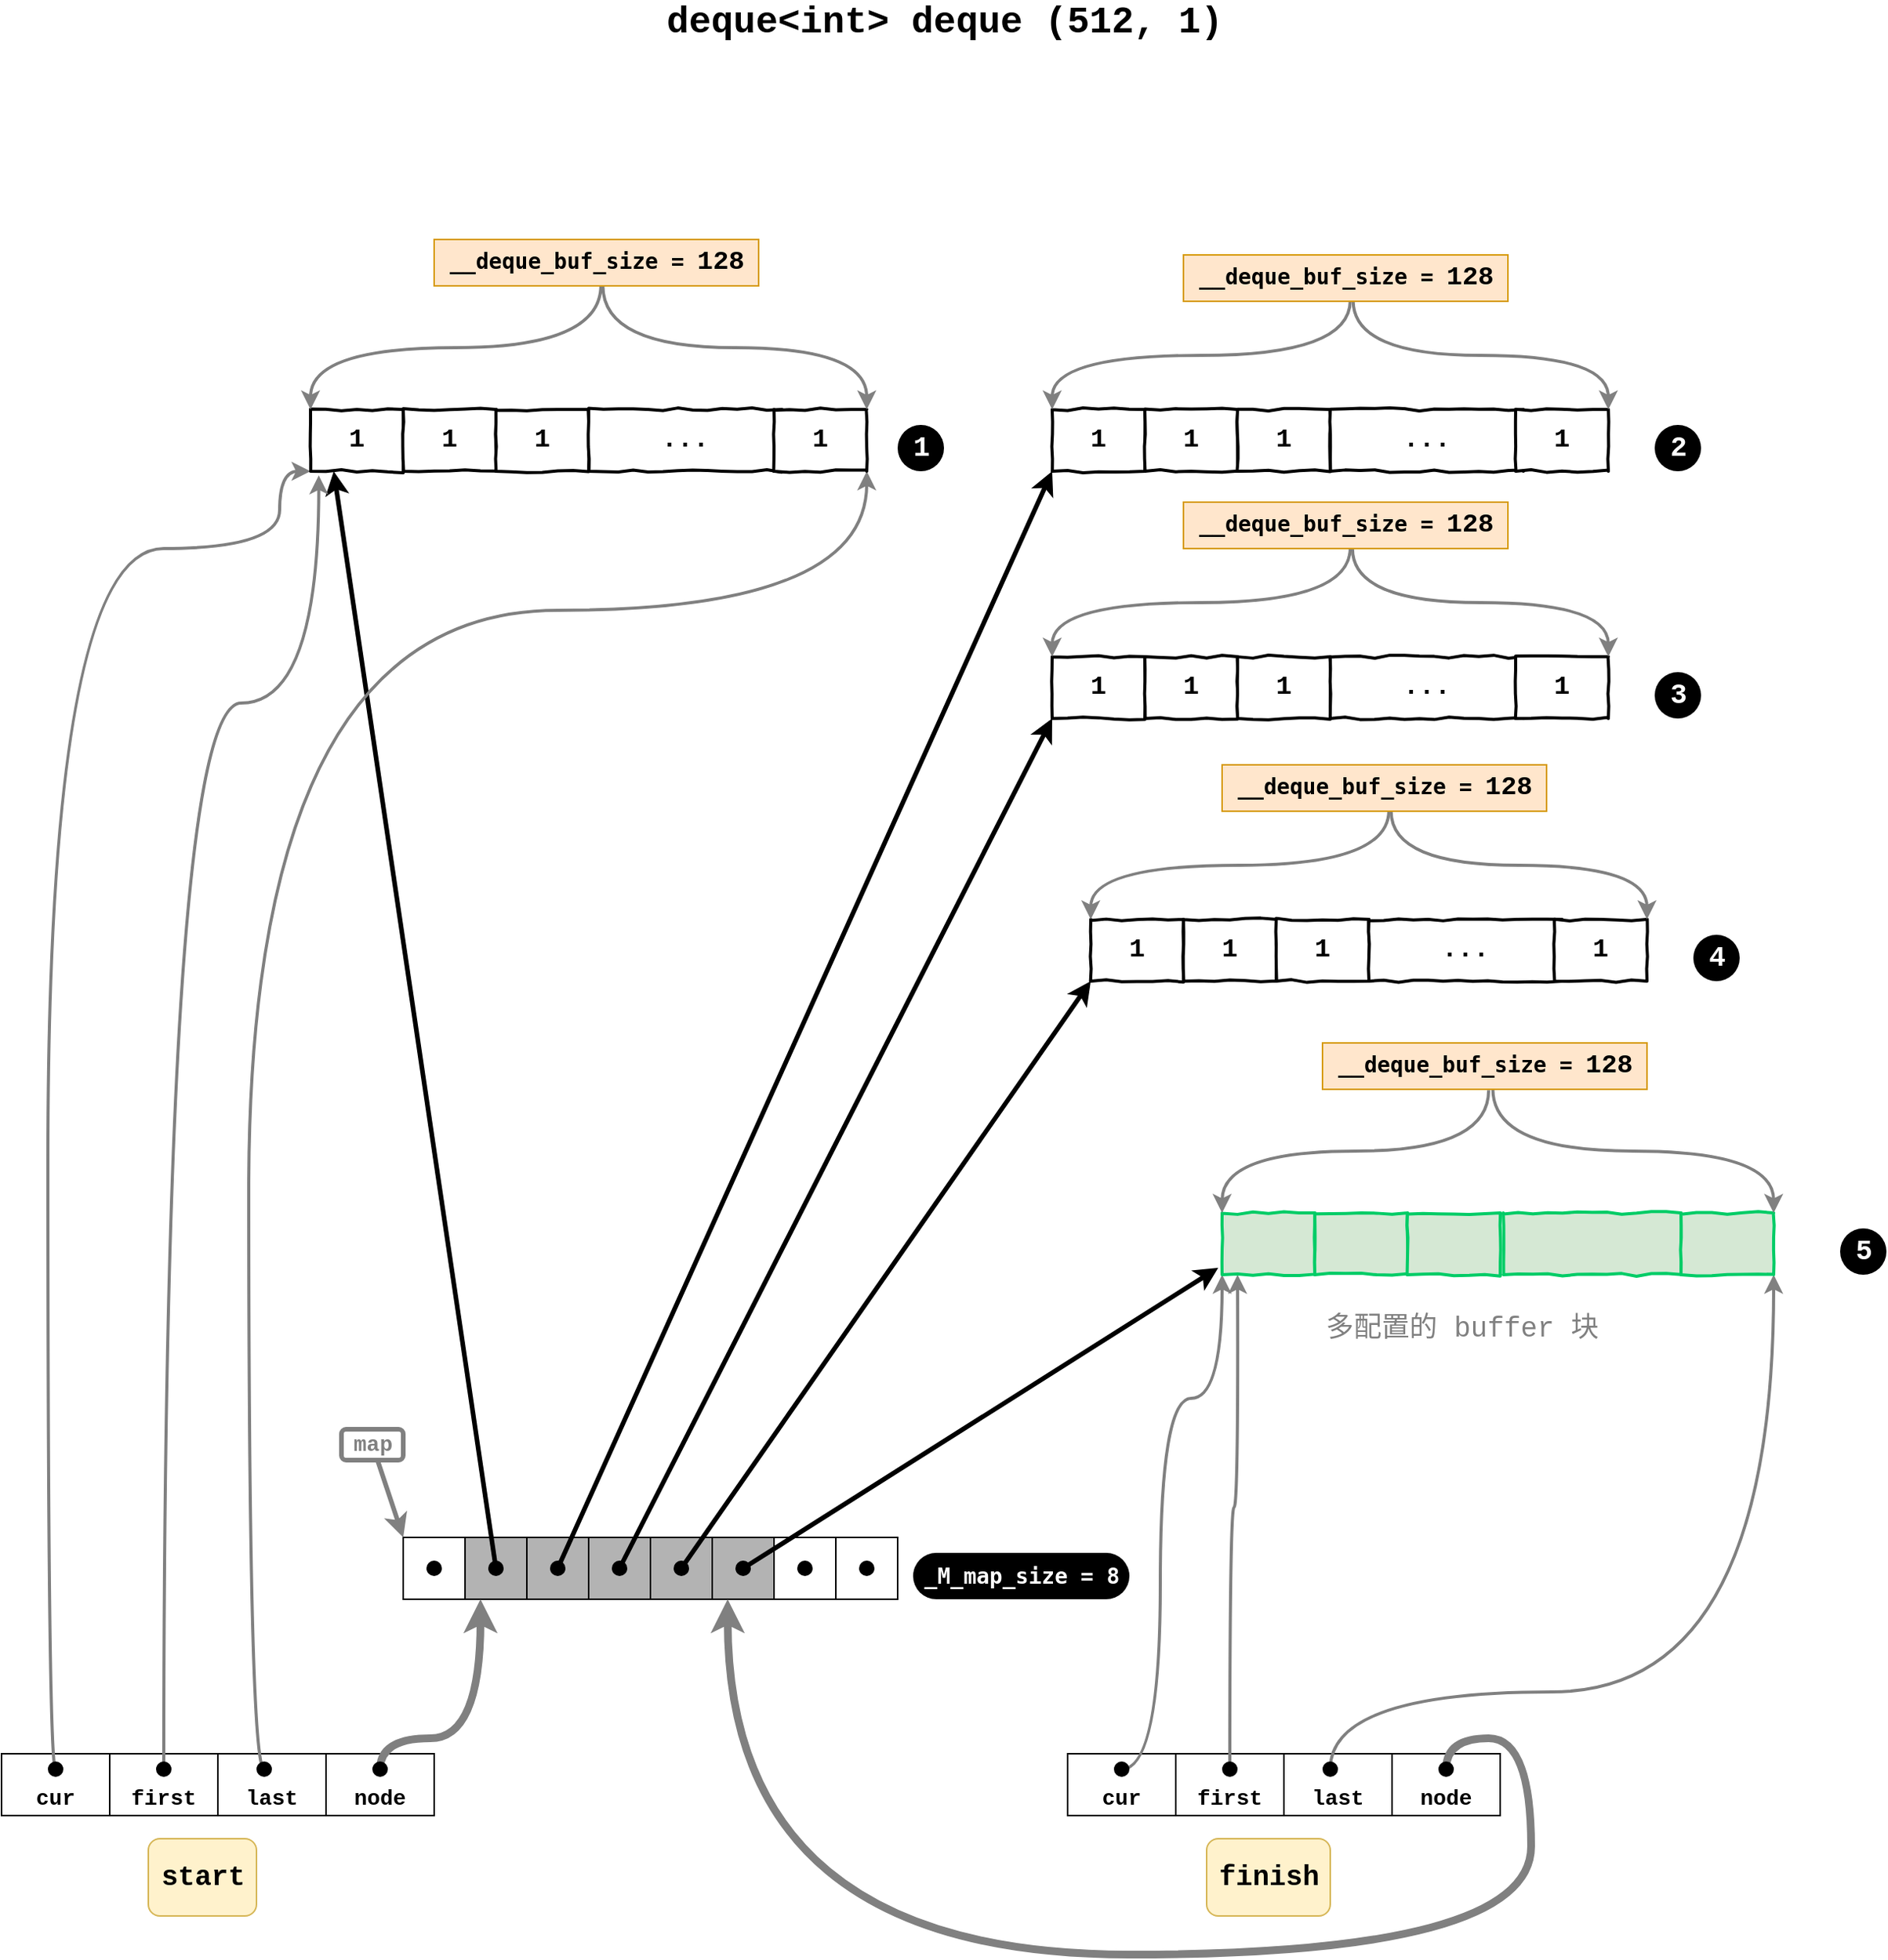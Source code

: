 <mxfile version="14.8.0" type="device"><diagram id="y7Ph8s2Iqi5CX6gG-_9M" name="第 1 页"><mxGraphModel dx="2615" dy="2253" grid="1" gridSize="10" guides="1" tooltips="1" connect="1" arrows="1" fold="1" page="1" pageScale="1" pageWidth="827" pageHeight="1169" math="0" shadow="0"><root><mxCell id="0"/><mxCell id="1" parent="0"/><mxCell id="33AfKhMXFvNYvfcDhJCF-1" value="" style="rounded=0;whiteSpace=wrap;html=1;fillColor=#B3B3B3;" parent="1" vertex="1"><mxGeometry x="-260" y="720" width="40" height="40" as="geometry"/></mxCell><mxCell id="33AfKhMXFvNYvfcDhJCF-3" value="" style="rounded=0;whiteSpace=wrap;html=1;fillColor=#B3B3B3;" parent="1" vertex="1"><mxGeometry x="-220" y="720" width="40" height="40" as="geometry"/></mxCell><mxCell id="33AfKhMXFvNYvfcDhJCF-4" value="" style="rounded=0;whiteSpace=wrap;html=1;fontColor=#808080;fillColor=#B3B3B3;" parent="1" vertex="1"><mxGeometry x="-180" y="720" width="40" height="40" as="geometry"/></mxCell><mxCell id="33AfKhMXFvNYvfcDhJCF-6" value="" style="rounded=0;whiteSpace=wrap;html=1;" parent="1" vertex="1"><mxGeometry x="-380" y="720" width="40" height="40" as="geometry"/></mxCell><mxCell id="33AfKhMXFvNYvfcDhJCF-7" value="" style="rounded=0;whiteSpace=wrap;html=1;fillColor=#B3B3B3;" parent="1" vertex="1"><mxGeometry x="-340" y="720" width="40" height="40" as="geometry"/></mxCell><mxCell id="33AfKhMXFvNYvfcDhJCF-8" value="" style="rounded=0;whiteSpace=wrap;html=1;fillColor=#B3B3B3;" parent="1" vertex="1"><mxGeometry x="-300" y="720" width="40" height="40" as="geometry"/></mxCell><mxCell id="33AfKhMXFvNYvfcDhJCF-20" value="&lt;font face=&quot;Courier New&quot; style=&quot;font-size: 14px&quot;&gt;&lt;span&gt;&lt;br&gt;cur&lt;/span&gt;&lt;/font&gt;" style="rounded=0;whiteSpace=wrap;html=1;fontStyle=1" parent="1" vertex="1"><mxGeometry x="50" y="860" width="70" height="40" as="geometry"/></mxCell><mxCell id="33AfKhMXFvNYvfcDhJCF-21" value="&lt;font style=&quot;font-size: 14px&quot; face=&quot;Courier New&quot;&gt;&lt;br&gt;first&lt;/font&gt;" style="rounded=0;whiteSpace=wrap;html=1;fontStyle=1" parent="1" vertex="1"><mxGeometry x="120" y="860" width="70" height="40" as="geometry"/></mxCell><mxCell id="33AfKhMXFvNYvfcDhJCF-24" value="&lt;font style=&quot;font-size: 14px&quot; face=&quot;Courier New&quot;&gt;&lt;br&gt;last&lt;/font&gt;" style="rounded=0;whiteSpace=wrap;html=1;fontStyle=1" parent="1" vertex="1"><mxGeometry x="190" y="860" width="70" height="40" as="geometry"/></mxCell><mxCell id="33AfKhMXFvNYvfcDhJCF-25" value="&lt;font style=&quot;font-size: 14px&quot; face=&quot;Courier New&quot;&gt;&lt;br&gt;node&lt;/font&gt;" style="rounded=0;whiteSpace=wrap;html=1;fontStyle=1" parent="1" vertex="1"><mxGeometry x="260" y="860" width="70" height="40" as="geometry"/></mxCell><mxCell id="33AfKhMXFvNYvfcDhJCF-28" style="rounded=0;orthogonalLoop=1;jettySize=auto;html=1;entryX=0;entryY=0;entryDx=0;entryDy=0;strokeWidth=3;strokeColor=#808080;" parent="1" source="33AfKhMXFvNYvfcDhJCF-27" target="33AfKhMXFvNYvfcDhJCF-6" edge="1"><mxGeometry relative="1" as="geometry"/></mxCell><mxCell id="33AfKhMXFvNYvfcDhJCF-27" value="&lt;font face=&quot;Courier New&quot; style=&quot;font-size: 14px&quot; color=&quot;#808080&quot;&gt;&lt;b&gt;map&lt;/b&gt;&lt;/font&gt;" style="text;html=1;align=center;verticalAlign=middle;resizable=0;points=[];autosize=1;fontColor=#333333;rounded=1;strokeWidth=3;strokeColor=#808080;" parent="1" vertex="1"><mxGeometry x="-420" y="650" width="40" height="20" as="geometry"/></mxCell><mxCell id="33AfKhMXFvNYvfcDhJCF-34" value="" style="shape=waypoint;sketch=0;fillStyle=solid;size=6;pointerEvents=1;points=[];fillColor=none;resizable=0;rotatable=0;perimeter=centerPerimeter;snapToPoint=1;rounded=1;strokeWidth=3;" parent="1" vertex="1"><mxGeometry x="-380" y="720" width="40" height="40" as="geometry"/></mxCell><mxCell id="MjodUFUl4oMZJSIOe9SV-79" style="rounded=0;orthogonalLoop=1;jettySize=auto;html=1;entryX=0.25;entryY=1;entryDx=0;entryDy=0;fontFamily=Courier New;fontSize=18;fontColor=#808080;strokeWidth=3;" edge="1" parent="1" source="33AfKhMXFvNYvfcDhJCF-35" target="MjodUFUl4oMZJSIOe9SV-71"><mxGeometry relative="1" as="geometry"/></mxCell><mxCell id="33AfKhMXFvNYvfcDhJCF-35" value="" style="shape=waypoint;sketch=0;fillStyle=solid;size=6;pointerEvents=1;points=[];fillColor=none;resizable=0;rotatable=0;perimeter=centerPerimeter;snapToPoint=1;rounded=1;strokeWidth=3;" parent="1" vertex="1"><mxGeometry x="-340" y="720" width="40" height="40" as="geometry"/></mxCell><mxCell id="MjodUFUl4oMZJSIOe9SV-37" style="rounded=0;orthogonalLoop=1;jettySize=auto;html=1;entryX=0;entryY=1;entryDx=0;entryDy=0;strokeWidth=3;" edge="1" parent="1" source="33AfKhMXFvNYvfcDhJCF-36" target="MjodUFUl4oMZJSIOe9SV-1"><mxGeometry relative="1" as="geometry"/></mxCell><mxCell id="33AfKhMXFvNYvfcDhJCF-36" value="" style="shape=waypoint;sketch=0;fillStyle=solid;size=6;pointerEvents=1;points=[];fillColor=none;resizable=0;rotatable=0;perimeter=centerPerimeter;snapToPoint=1;rounded=1;strokeWidth=3;" parent="1" vertex="1"><mxGeometry x="-300" y="720" width="40" height="40" as="geometry"/></mxCell><mxCell id="MjodUFUl4oMZJSIOe9SV-38" style="edgeStyle=none;rounded=0;orthogonalLoop=1;jettySize=auto;html=1;entryX=0;entryY=1;entryDx=0;entryDy=0;strokeWidth=3;" edge="1" parent="1" source="33AfKhMXFvNYvfcDhJCF-37"><mxGeometry relative="1" as="geometry"><mxPoint x="40" y="190" as="targetPoint"/></mxGeometry></mxCell><mxCell id="33AfKhMXFvNYvfcDhJCF-37" value="" style="shape=waypoint;sketch=0;fillStyle=solid;size=6;pointerEvents=1;points=[];fillColor=none;resizable=0;rotatable=0;perimeter=centerPerimeter;snapToPoint=1;rounded=1;strokeWidth=3;" parent="1" vertex="1"><mxGeometry x="-260" y="720" width="40" height="40" as="geometry"/></mxCell><mxCell id="MjodUFUl4oMZJSIOe9SV-106" style="edgeStyle=none;rounded=0;orthogonalLoop=1;jettySize=auto;html=1;entryX=0;entryY=1;entryDx=0;entryDy=0;fontFamily=Courier New;fontSize=18;fontColor=#808080;strokeColor=#000000;strokeWidth=3;" edge="1" parent="1" source="33AfKhMXFvNYvfcDhJCF-38" target="MjodUFUl4oMZJSIOe9SV-97"><mxGeometry relative="1" as="geometry"/></mxCell><mxCell id="33AfKhMXFvNYvfcDhJCF-38" value="" style="shape=waypoint;sketch=0;fillStyle=solid;size=6;pointerEvents=1;points=[];resizable=0;rotatable=0;perimeter=centerPerimeter;snapToPoint=1;rounded=1;strokeWidth=3;fillColor=#B3B3B3;" parent="1" vertex="1"><mxGeometry x="-220" y="720" width="40" height="40" as="geometry"/></mxCell><mxCell id="33AfKhMXFvNYvfcDhJCF-40" value="" style="shape=waypoint;sketch=0;fillStyle=solid;size=6;pointerEvents=1;points=[];fillColor=none;resizable=0;rotatable=0;perimeter=centerPerimeter;snapToPoint=1;rounded=1;strokeWidth=3;" parent="1" vertex="1"><mxGeometry x="-180" y="720" width="40" height="40" as="geometry"/></mxCell><mxCell id="MjodUFUl4oMZJSIOe9SV-122" style="edgeStyle=orthogonalEdgeStyle;curved=1;rounded=0;orthogonalLoop=1;jettySize=auto;html=1;fontFamily=Courier New;fontSize=18;fontColor=#808080;strokeColor=#808080;strokeWidth=2;entryX=0;entryY=1;entryDx=0;entryDy=0;" edge="1" parent="1" source="33AfKhMXFvNYvfcDhJCF-43" target="MjodUFUl4oMZJSIOe9SV-109"><mxGeometry relative="1" as="geometry"><mxPoint x="140" y="570" as="targetPoint"/><Array as="points"><mxPoint x="110" y="870"/><mxPoint x="110" y="630"/><mxPoint x="150" y="630"/></Array></mxGeometry></mxCell><mxCell id="33AfKhMXFvNYvfcDhJCF-43" value="" style="shape=waypoint;sketch=0;fillStyle=solid;size=6;pointerEvents=1;points=[];fillColor=none;resizable=0;rotatable=0;perimeter=centerPerimeter;snapToPoint=1;rounded=1;strokeWidth=3;" parent="1" vertex="1"><mxGeometry x="65" y="850" width="40" height="40" as="geometry"/></mxCell><mxCell id="MjodUFUl4oMZJSIOe9SV-121" style="edgeStyle=orthogonalEdgeStyle;curved=1;rounded=0;orthogonalLoop=1;jettySize=auto;html=1;fontFamily=Courier New;fontSize=18;fontColor=#808080;strokeColor=#808080;strokeWidth=2;" edge="1" parent="1" source="33AfKhMXFvNYvfcDhJCF-44"><mxGeometry relative="1" as="geometry"><mxPoint x="160" y="550" as="targetPoint"/></mxGeometry></mxCell><mxCell id="33AfKhMXFvNYvfcDhJCF-44" value="" style="shape=waypoint;sketch=0;fillStyle=solid;size=6;pointerEvents=1;points=[];fillColor=none;resizable=0;rotatable=0;perimeter=centerPerimeter;snapToPoint=1;rounded=1;strokeWidth=3;" parent="1" vertex="1"><mxGeometry x="135" y="850" width="40" height="40" as="geometry"/></mxCell><mxCell id="MjodUFUl4oMZJSIOe9SV-117" style="edgeStyle=orthogonalEdgeStyle;curved=1;rounded=0;orthogonalLoop=1;jettySize=auto;html=1;entryX=1;entryY=1;entryDx=0;entryDy=0;fontFamily=Courier New;fontSize=18;fontColor=#808080;strokeColor=#808080;strokeWidth=2;" edge="1" parent="1" source="33AfKhMXFvNYvfcDhJCF-45" target="MjodUFUl4oMZJSIOe9SV-36"><mxGeometry relative="1" as="geometry"><Array as="points"><mxPoint x="220" y="820"/><mxPoint x="507" y="820"/></Array></mxGeometry></mxCell><mxCell id="33AfKhMXFvNYvfcDhJCF-45" value="" style="shape=waypoint;sketch=0;fillStyle=solid;size=6;pointerEvents=1;points=[];fillColor=none;resizable=0;rotatable=0;perimeter=centerPerimeter;snapToPoint=1;rounded=1;strokeWidth=3;" parent="1" vertex="1"><mxGeometry x="200" y="850" width="40" height="40" as="geometry"/></mxCell><mxCell id="MjodUFUl4oMZJSIOe9SV-47" style="edgeStyle=orthogonalEdgeStyle;curved=1;rounded=0;orthogonalLoop=1;jettySize=auto;html=1;strokeWidth=5;fillColor=#fff2cc;strokeColor=#808080;entryX=0.25;entryY=1;entryDx=0;entryDy=0;" edge="1" parent="1" source="33AfKhMXFvNYvfcDhJCF-46" target="33AfKhMXFvNYvfcDhJCF-4"><mxGeometry relative="1" as="geometry"><mxPoint x="-160" y="770" as="targetPoint"/><Array as="points"><mxPoint x="295" y="850"/><mxPoint x="350" y="850"/><mxPoint x="350" y="990"/><mxPoint x="-170" y="990"/></Array></mxGeometry></mxCell><mxCell id="33AfKhMXFvNYvfcDhJCF-46" value="" style="shape=waypoint;sketch=0;fillStyle=solid;size=6;pointerEvents=1;points=[];fillColor=none;resizable=0;rotatable=0;perimeter=centerPerimeter;snapToPoint=1;rounded=1;strokeWidth=3;" parent="1" vertex="1"><mxGeometry x="275" y="850" width="40" height="40" as="geometry"/></mxCell><mxCell id="33AfKhMXFvNYvfcDhJCF-55" value="&lt;b&gt;&lt;font face=&quot;Courier New&quot; style=&quot;font-size: 18px&quot;&gt;&lt;br&gt;finish&lt;br&gt;&lt;br&gt;&lt;/font&gt;&lt;/b&gt;" style="text;html=1;align=center;verticalAlign=middle;resizable=0;points=[];autosize=1;strokeColor=#d6b656;fillColor=#fff2cc;rounded=1;" parent="1" vertex="1"><mxGeometry x="140" y="915" width="80" height="50" as="geometry"/></mxCell><mxCell id="MjodUFUl4oMZJSIOe9SV-1" value="1" style="rounded=0;whiteSpace=wrap;html=1;fontFamily=Courier New;fontSize=17;fontStyle=1;comic=1;jiggle=2;strokeWidth=2;" vertex="1" parent="1"><mxGeometry x="40" y="-10" width="60" height="40" as="geometry"/></mxCell><mxCell id="MjodUFUl4oMZJSIOe9SV-2" value="1" style="rounded=0;whiteSpace=wrap;html=1;fontFamily=Courier New;fontSize=17;fontStyle=1;comic=1;jiggle=2;strokeWidth=2;" vertex="1" parent="1"><mxGeometry x="100" y="-10" width="60" height="40" as="geometry"/></mxCell><mxCell id="MjodUFUl4oMZJSIOe9SV-3" value="1" style="rounded=0;whiteSpace=wrap;html=1;fontFamily=Courier New;fontSize=17;fontStyle=1;comic=1;jiggle=2;strokeWidth=2;" vertex="1" parent="1"><mxGeometry x="160" y="-10" width="60" height="40" as="geometry"/></mxCell><mxCell id="MjodUFUl4oMZJSIOe9SV-7" value="&lt;span style=&quot;font-size: 17px;&quot;&gt;&lt;font style=&quot;font-size: 17px;&quot;&gt;...&lt;/font&gt;&lt;/span&gt;" style="rounded=0;whiteSpace=wrap;html=1;fontFamily=Courier New;fontSize=17;fontStyle=1;comic=1;jiggle=2;strokeWidth=2;" vertex="1" parent="1"><mxGeometry x="220" y="-10" width="125" height="40" as="geometry"/></mxCell><mxCell id="MjodUFUl4oMZJSIOe9SV-9" value="1" style="rounded=0;whiteSpace=wrap;html=1;fontFamily=Courier New;fontSize=17;fontStyle=1;comic=1;jiggle=2;strokeWidth=2;" vertex="1" parent="1"><mxGeometry x="340" y="-10" width="60" height="40" as="geometry"/></mxCell><mxCell id="MjodUFUl4oMZJSIOe9SV-10" value="&lt;font face=&quot;Courier New&quot; style=&quot;font-size: 14px&quot;&gt;&lt;span&gt;&lt;br&gt;cur&lt;/span&gt;&lt;/font&gt;" style="rounded=0;whiteSpace=wrap;html=1;fontStyle=1" vertex="1" parent="1"><mxGeometry x="-640" y="860" width="70" height="40" as="geometry"/></mxCell><mxCell id="MjodUFUl4oMZJSIOe9SV-11" value="&lt;font style=&quot;font-size: 14px&quot; face=&quot;Courier New&quot;&gt;&lt;br&gt;first&lt;/font&gt;" style="rounded=0;whiteSpace=wrap;html=1;fontStyle=1" vertex="1" parent="1"><mxGeometry x="-570" y="860" width="70" height="40" as="geometry"/></mxCell><mxCell id="MjodUFUl4oMZJSIOe9SV-12" value="&lt;font style=&quot;font-size: 14px&quot; face=&quot;Courier New&quot;&gt;&lt;br&gt;last&lt;/font&gt;" style="rounded=0;whiteSpace=wrap;html=1;fontStyle=1" vertex="1" parent="1"><mxGeometry x="-500" y="860" width="70" height="40" as="geometry"/></mxCell><mxCell id="MjodUFUl4oMZJSIOe9SV-13" value="&lt;font style=&quot;font-size: 14px&quot; face=&quot;Courier New&quot;&gt;&lt;br&gt;node&lt;/font&gt;" style="rounded=0;whiteSpace=wrap;html=1;fontStyle=1" vertex="1" parent="1"><mxGeometry x="-430" y="860" width="70" height="40" as="geometry"/></mxCell><mxCell id="MjodUFUl4oMZJSIOe9SV-118" style="edgeStyle=orthogonalEdgeStyle;curved=1;rounded=0;orthogonalLoop=1;jettySize=auto;html=1;fontFamily=Courier New;fontSize=18;fontColor=#808080;strokeColor=#808080;strokeWidth=2;" edge="1" parent="1" source="MjodUFUl4oMZJSIOe9SV-14"><mxGeometry relative="1" as="geometry"><mxPoint x="-440" y="30" as="targetPoint"/><Array as="points"><mxPoint x="-610" y="870"/><mxPoint x="-610" y="80"/><mxPoint x="-460" y="80"/><mxPoint x="-460" y="30"/></Array></mxGeometry></mxCell><mxCell id="MjodUFUl4oMZJSIOe9SV-14" value="" style="shape=waypoint;sketch=0;fillStyle=solid;size=6;pointerEvents=1;points=[];fillColor=none;resizable=0;rotatable=0;perimeter=centerPerimeter;snapToPoint=1;rounded=1;strokeWidth=3;" vertex="1" parent="1"><mxGeometry x="-625" y="850" width="40" height="40" as="geometry"/></mxCell><mxCell id="MjodUFUl4oMZJSIOe9SV-119" style="edgeStyle=orthogonalEdgeStyle;curved=1;rounded=0;orthogonalLoop=1;jettySize=auto;html=1;fontFamily=Courier New;fontSize=18;fontColor=#808080;strokeColor=#808080;strokeWidth=2;entryX=0.089;entryY=1.067;entryDx=0;entryDy=0;entryPerimeter=0;" edge="1" parent="1" source="MjodUFUl4oMZJSIOe9SV-15" target="MjodUFUl4oMZJSIOe9SV-71"><mxGeometry relative="1" as="geometry"><mxPoint x="-450" y="50" as="targetPoint"/><Array as="points"><mxPoint x="-535" y="180"/><mxPoint x="-435" y="180"/></Array></mxGeometry></mxCell><mxCell id="MjodUFUl4oMZJSIOe9SV-15" value="" style="shape=waypoint;sketch=0;fillStyle=solid;size=6;pointerEvents=1;points=[];fillColor=none;resizable=0;rotatable=0;perimeter=centerPerimeter;snapToPoint=1;rounded=1;strokeWidth=3;" vertex="1" parent="1"><mxGeometry x="-555" y="850" width="40" height="40" as="geometry"/></mxCell><mxCell id="MjodUFUl4oMZJSIOe9SV-120" style="edgeStyle=orthogonalEdgeStyle;curved=1;rounded=0;orthogonalLoop=1;jettySize=auto;html=1;entryX=1;entryY=1;entryDx=0;entryDy=0;fontFamily=Courier New;fontSize=18;fontColor=#808080;strokeColor=#808080;strokeWidth=2;" edge="1" parent="1" source="MjodUFUl4oMZJSIOe9SV-16" target="MjodUFUl4oMZJSIOe9SV-75"><mxGeometry relative="1" as="geometry"><Array as="points"><mxPoint x="-480" y="870"/><mxPoint x="-480" y="120"/><mxPoint x="-80" y="120"/></Array></mxGeometry></mxCell><mxCell id="MjodUFUl4oMZJSIOe9SV-16" value="" style="shape=waypoint;sketch=0;fillStyle=solid;size=6;pointerEvents=1;points=[];fillColor=none;resizable=0;rotatable=0;perimeter=centerPerimeter;snapToPoint=1;rounded=1;strokeWidth=3;" vertex="1" parent="1"><mxGeometry x="-490" y="850" width="40" height="40" as="geometry"/></mxCell><mxCell id="MjodUFUl4oMZJSIOe9SV-46" style="edgeStyle=orthogonalEdgeStyle;curved=1;rounded=0;orthogonalLoop=1;jettySize=auto;html=1;strokeWidth=5;fillColor=#fff2cc;strokeColor=#808080;entryX=0.25;entryY=1;entryDx=0;entryDy=0;" edge="1" parent="1" source="MjodUFUl4oMZJSIOe9SV-17" target="33AfKhMXFvNYvfcDhJCF-7"><mxGeometry relative="1" as="geometry"><mxPoint x="-330" y="770" as="targetPoint"/><Array as="points"><mxPoint x="-395" y="850"/><mxPoint x="-330" y="850"/></Array></mxGeometry></mxCell><mxCell id="MjodUFUl4oMZJSIOe9SV-17" value="" style="shape=waypoint;sketch=0;fillStyle=solid;size=6;pointerEvents=1;points=[];fillColor=none;resizable=0;rotatable=0;perimeter=centerPerimeter;snapToPoint=1;rounded=1;strokeWidth=3;" vertex="1" parent="1"><mxGeometry x="-415" y="850" width="40" height="40" as="geometry"/></mxCell><mxCell id="MjodUFUl4oMZJSIOe9SV-18" value="&lt;b&gt;&lt;font face=&quot;Courier New&quot; style=&quot;font-size: 18px&quot;&gt;&lt;br&gt;start&lt;br&gt;&lt;br&gt;&lt;/font&gt;&lt;/b&gt;" style="text;html=1;align=center;verticalAlign=middle;resizable=0;points=[];autosize=1;strokeColor=#d6b656;fillColor=#fff2cc;rounded=1;" vertex="1" parent="1"><mxGeometry x="-545" y="915" width="70" height="50" as="geometry"/></mxCell><mxCell id="MjodUFUl4oMZJSIOe9SV-34" value="" style="rounded=0;whiteSpace=wrap;html=1;fillColor=#d5e8d4;sketch=0;strokeColor=#00CC66;strokeWidth=2;comic=1;jiggle=2;" vertex="1" parent="1"><mxGeometry x="210" y="510" width="60" height="40" as="geometry"/></mxCell><mxCell id="MjodUFUl4oMZJSIOe9SV-35" value="" style="rounded=0;whiteSpace=wrap;html=1;sketch=0;fillColor=#d5e8d4;shadow=0;strokeColor=#00CC66;strokeWidth=2;comic=1;jiggle=2;" vertex="1" parent="1"><mxGeometry x="332" y="510" width="115" height="40" as="geometry"/></mxCell><mxCell id="MjodUFUl4oMZJSIOe9SV-36" value="" style="rounded=0;whiteSpace=wrap;html=1;fillColor=#d5e8d4;shadow=0;sketch=0;strokeColor=#00CC66;strokeWidth=2;comic=1;jiggle=2;" vertex="1" parent="1"><mxGeometry x="447" y="510" width="60" height="40" as="geometry"/></mxCell><mxCell id="MjodUFUl4oMZJSIOe9SV-49" value="&lt;font face=&quot;Courier New&quot; style=&quot;font-size: 24px&quot;&gt;&lt;b&gt;deque&amp;lt;int&amp;gt; deque (512, 1)&lt;/b&gt;&lt;/font&gt;" style="text;html=1;align=center;verticalAlign=middle;resizable=0;points=[];autosize=1;strokeColor=none;" vertex="1" parent="1"><mxGeometry x="-220" y="-270" width="380" height="20" as="geometry"/></mxCell><mxCell id="MjodUFUl4oMZJSIOe9SV-56" style="edgeStyle=orthogonalEdgeStyle;curved=1;rounded=0;orthogonalLoop=1;jettySize=auto;html=1;entryX=1;entryY=0;entryDx=0;entryDy=0;fontFamily=Courier New;fontSize=17;strokeColor=#808080;strokeWidth=2;exitX=0.523;exitY=0.981;exitDx=0;exitDy=0;exitPerimeter=0;" edge="1" parent="1" source="MjodUFUl4oMZJSIOe9SV-54" target="MjodUFUl4oMZJSIOe9SV-9"><mxGeometry relative="1" as="geometry"/></mxCell><mxCell id="MjodUFUl4oMZJSIOe9SV-57" style="edgeStyle=orthogonalEdgeStyle;curved=1;rounded=0;orthogonalLoop=1;jettySize=auto;html=1;entryX=0;entryY=0;entryDx=0;entryDy=0;fontFamily=Courier New;fontSize=17;strokeColor=#808080;strokeWidth=2;exitX=0.514;exitY=0.982;exitDx=0;exitDy=0;exitPerimeter=0;" edge="1" parent="1" source="MjodUFUl4oMZJSIOe9SV-54" target="MjodUFUl4oMZJSIOe9SV-1"><mxGeometry relative="1" as="geometry"/></mxCell><mxCell id="MjodUFUl4oMZJSIOe9SV-54" value="&lt;b&gt;&lt;span style=&quot;font-family: &amp;#34;monaco&amp;#34; , &amp;#34;consolas&amp;#34; , &amp;#34;andale mono&amp;#34; , &amp;#34;dejavu sans mono&amp;#34; , monospace ; font-size: 14px ; text-align: left&quot;&gt;__deque_buf_size =&amp;nbsp;&lt;/span&gt;128&lt;/b&gt;" style="text;html=1;align=center;verticalAlign=middle;resizable=0;points=[];autosize=1;strokeColor=#d79b00;fontSize=17;fontFamily=Courier New;fillColor=#ffe6cc;" vertex="1" parent="1"><mxGeometry x="125" y="-110" width="210" height="30" as="geometry"/></mxCell><mxCell id="MjodUFUl4oMZJSIOe9SV-58" value="" style="rounded=0;whiteSpace=wrap;html=1;" vertex="1" parent="1"><mxGeometry x="-140" y="720" width="40" height="40" as="geometry"/></mxCell><mxCell id="MjodUFUl4oMZJSIOe9SV-59" value="" style="rounded=0;whiteSpace=wrap;html=1;" vertex="1" parent="1"><mxGeometry x="-100" y="720" width="40" height="40" as="geometry"/></mxCell><mxCell id="MjodUFUl4oMZJSIOe9SV-60" value="" style="shape=waypoint;sketch=0;fillStyle=solid;size=6;pointerEvents=1;points=[];fillColor=none;resizable=0;rotatable=0;perimeter=centerPerimeter;snapToPoint=1;rounded=1;strokeWidth=3;" vertex="1" parent="1"><mxGeometry x="-140" y="720" width="40" height="40" as="geometry"/></mxCell><mxCell id="MjodUFUl4oMZJSIOe9SV-61" value="" style="shape=waypoint;sketch=0;fillStyle=solid;size=6;pointerEvents=1;points=[];fillColor=none;resizable=0;rotatable=0;perimeter=centerPerimeter;snapToPoint=1;rounded=1;strokeWidth=3;" vertex="1" parent="1"><mxGeometry x="-100" y="720" width="40" height="40" as="geometry"/></mxCell><mxCell id="MjodUFUl4oMZJSIOe9SV-62" value="1" style="rounded=0;whiteSpace=wrap;html=1;fontFamily=Courier New;fontSize=17;fontStyle=1;comic=1;strokeWidth=2;jiggle=2;" vertex="1" parent="1"><mxGeometry x="40" y="150" width="60" height="40" as="geometry"/></mxCell><mxCell id="MjodUFUl4oMZJSIOe9SV-63" value="1" style="rounded=0;whiteSpace=wrap;html=1;fontFamily=Courier New;fontSize=17;fontStyle=1;comic=1;strokeWidth=2;jiggle=2;" vertex="1" parent="1"><mxGeometry x="100" y="150" width="60" height="40" as="geometry"/></mxCell><mxCell id="MjodUFUl4oMZJSIOe9SV-64" value="1" style="rounded=0;whiteSpace=wrap;html=1;fontFamily=Courier New;fontSize=17;fontStyle=1;comic=1;strokeWidth=2;jiggle=2;" vertex="1" parent="1"><mxGeometry x="160" y="150" width="60" height="40" as="geometry"/></mxCell><mxCell id="MjodUFUl4oMZJSIOe9SV-65" value="&lt;span style=&quot;font-size: 17px;&quot;&gt;&lt;font style=&quot;font-size: 17px;&quot;&gt;...&lt;/font&gt;&lt;/span&gt;" style="rounded=0;whiteSpace=wrap;html=1;fontFamily=Courier New;fontSize=17;fontStyle=1;comic=1;strokeWidth=2;jiggle=2;" vertex="1" parent="1"><mxGeometry x="220" y="150" width="125" height="40" as="geometry"/></mxCell><mxCell id="MjodUFUl4oMZJSIOe9SV-66" value="1" style="rounded=0;whiteSpace=wrap;html=1;fontFamily=Courier New;fontSize=17;fontStyle=1;comic=1;strokeWidth=2;jiggle=2;" vertex="1" parent="1"><mxGeometry x="340" y="150" width="60" height="40" as="geometry"/></mxCell><mxCell id="MjodUFUl4oMZJSIOe9SV-67" style="edgeStyle=orthogonalEdgeStyle;curved=1;rounded=0;orthogonalLoop=1;jettySize=auto;html=1;entryX=1;entryY=0;entryDx=0;entryDy=0;fontFamily=Courier New;fontSize=17;strokeColor=#808080;strokeWidth=2;exitX=0.521;exitY=1.005;exitDx=0;exitDy=0;exitPerimeter=0;" edge="1" parent="1" source="MjodUFUl4oMZJSIOe9SV-69" target="MjodUFUl4oMZJSIOe9SV-66"><mxGeometry relative="1" as="geometry"/></mxCell><mxCell id="MjodUFUl4oMZJSIOe9SV-68" style="edgeStyle=orthogonalEdgeStyle;curved=1;rounded=0;orthogonalLoop=1;jettySize=auto;html=1;entryX=0;entryY=0;entryDx=0;entryDy=0;fontFamily=Courier New;fontSize=17;strokeColor=#808080;strokeWidth=2;exitX=0.514;exitY=0.982;exitDx=0;exitDy=0;exitPerimeter=0;" edge="1" parent="1" source="MjodUFUl4oMZJSIOe9SV-69" target="MjodUFUl4oMZJSIOe9SV-62"><mxGeometry relative="1" as="geometry"/></mxCell><mxCell id="MjodUFUl4oMZJSIOe9SV-69" value="&lt;b&gt;&lt;span style=&quot;font-family: &amp;#34;monaco&amp;#34; , &amp;#34;consolas&amp;#34; , &amp;#34;andale mono&amp;#34; , &amp;#34;dejavu sans mono&amp;#34; , monospace ; font-size: 14px ; text-align: left&quot;&gt;__deque_buf_size =&amp;nbsp;&lt;/span&gt;128&lt;/b&gt;" style="text;html=1;align=center;verticalAlign=middle;resizable=0;points=[];autosize=1;strokeColor=#d79b00;fontSize=17;fontFamily=Courier New;fillColor=#ffe6cc;" vertex="1" parent="1"><mxGeometry x="125" y="50" width="210" height="30" as="geometry"/></mxCell><mxCell id="MjodUFUl4oMZJSIOe9SV-70" value="&lt;b style=&quot;background-color: rgb(0 , 0 , 0)&quot;&gt;&lt;font color=&quot;#ffffff&quot;&gt;2&lt;/font&gt;&lt;/b&gt;" style="text;html=1;align=center;verticalAlign=middle;resizable=0;points=[];autosize=1;fontSize=18;fontFamily=Courier New;rounded=1;fillColor=#000000;arcSize=50;" vertex="1" parent="1"><mxGeometry x="430" width="30" height="30" as="geometry"/></mxCell><mxCell id="MjodUFUl4oMZJSIOe9SV-71" value="1" style="rounded=0;whiteSpace=wrap;html=1;fontFamily=Courier New;fontSize=17;fontStyle=1;comic=1;jiggle=2;strokeWidth=2;" vertex="1" parent="1"><mxGeometry x="-440" y="-10" width="60" height="40" as="geometry"/></mxCell><mxCell id="MjodUFUl4oMZJSIOe9SV-72" value="1" style="rounded=0;whiteSpace=wrap;html=1;fontFamily=Courier New;fontSize=17;fontStyle=1;comic=1;jiggle=2;strokeWidth=2;" vertex="1" parent="1"><mxGeometry x="-380" y="-10" width="60" height="40" as="geometry"/></mxCell><mxCell id="MjodUFUl4oMZJSIOe9SV-73" value="1" style="rounded=0;whiteSpace=wrap;html=1;fontFamily=Courier New;fontSize=17;fontStyle=1;comic=1;jiggle=2;strokeWidth=2;" vertex="1" parent="1"><mxGeometry x="-320" y="-10" width="60" height="40" as="geometry"/></mxCell><mxCell id="MjodUFUl4oMZJSIOe9SV-74" value="&lt;span style=&quot;font-size: 17px;&quot;&gt;&lt;font style=&quot;font-size: 17px;&quot;&gt;...&lt;/font&gt;&lt;/span&gt;" style="rounded=0;whiteSpace=wrap;html=1;fontFamily=Courier New;fontSize=17;fontStyle=1;comic=1;jiggle=2;strokeWidth=2;" vertex="1" parent="1"><mxGeometry x="-260" y="-10" width="125" height="40" as="geometry"/></mxCell><mxCell id="MjodUFUl4oMZJSIOe9SV-75" value="1" style="rounded=0;whiteSpace=wrap;html=1;fontFamily=Courier New;fontSize=17;fontStyle=1;comic=1;jiggle=2;strokeWidth=2;" vertex="1" parent="1"><mxGeometry x="-140" y="-10" width="60" height="40" as="geometry"/></mxCell><mxCell id="MjodUFUl4oMZJSIOe9SV-76" style="edgeStyle=orthogonalEdgeStyle;curved=1;rounded=0;orthogonalLoop=1;jettySize=auto;html=1;entryX=1;entryY=0;entryDx=0;entryDy=0;fontFamily=Courier New;fontSize=17;strokeColor=#808080;strokeWidth=2;exitX=0.52;exitY=0.992;exitDx=0;exitDy=0;exitPerimeter=0;" edge="1" parent="1" source="MjodUFUl4oMZJSIOe9SV-78" target="MjodUFUl4oMZJSIOe9SV-75"><mxGeometry relative="1" as="geometry"><mxPoint x="-240" y="-80" as="sourcePoint"/></mxGeometry></mxCell><mxCell id="MjodUFUl4oMZJSIOe9SV-77" style="edgeStyle=orthogonalEdgeStyle;curved=1;rounded=0;orthogonalLoop=1;jettySize=auto;html=1;entryX=0;entryY=0;entryDx=0;entryDy=0;fontFamily=Courier New;fontSize=17;strokeColor=#808080;strokeWidth=2;exitX=0.514;exitY=0.982;exitDx=0;exitDy=0;exitPerimeter=0;" edge="1" parent="1" source="MjodUFUl4oMZJSIOe9SV-78" target="MjodUFUl4oMZJSIOe9SV-71"><mxGeometry relative="1" as="geometry"/></mxCell><mxCell id="MjodUFUl4oMZJSIOe9SV-78" value="&lt;b&gt;&lt;span style=&quot;font-family: &amp;#34;monaco&amp;#34; , &amp;#34;consolas&amp;#34; , &amp;#34;andale mono&amp;#34; , &amp;#34;dejavu sans mono&amp;#34; , monospace ; font-size: 14px ; text-align: left&quot;&gt;__deque_buf_size =&amp;nbsp;&lt;/span&gt;128&lt;/b&gt;" style="text;html=1;align=center;verticalAlign=middle;resizable=0;points=[];autosize=1;strokeColor=#d79b00;fontSize=17;fontFamily=Courier New;fillColor=#ffe6cc;" vertex="1" parent="1"><mxGeometry x="-360" y="-120" width="210" height="30" as="geometry"/></mxCell><mxCell id="MjodUFUl4oMZJSIOe9SV-81" value="&lt;b style=&quot;background-color: rgb(0 , 0 , 0)&quot;&gt;&lt;font color=&quot;#ffffff&quot;&gt;3&lt;/font&gt;&lt;/b&gt;" style="text;html=1;align=center;verticalAlign=middle;resizable=0;points=[];autosize=1;fontSize=18;fontFamily=Courier New;rounded=1;fillColor=#000000;arcSize=50;" vertex="1" parent="1"><mxGeometry x="430" y="160" width="30" height="30" as="geometry"/></mxCell><mxCell id="MjodUFUl4oMZJSIOe9SV-82" value="&lt;b style=&quot;background-color: rgb(0 , 0 , 0)&quot;&gt;&lt;font color=&quot;#ffffff&quot;&gt;1&lt;/font&gt;&lt;/b&gt;" style="text;html=1;align=center;verticalAlign=middle;resizable=0;points=[];autosize=1;fontSize=18;fontFamily=Courier New;rounded=1;fillColor=#000000;arcSize=50;" vertex="1" parent="1"><mxGeometry x="-60" width="30" height="30" as="geometry"/></mxCell><mxCell id="MjodUFUl4oMZJSIOe9SV-83" value="&lt;span style=&quot;font-family: &amp;#34;monaco&amp;#34; , &amp;#34;consolas&amp;#34; , &amp;#34;andale mono&amp;#34; , &amp;#34;dejavu sans mono&amp;#34; , monospace ; font-size: 14px ; text-align: left ; background-color: rgba(0 , 0 , 0 , 0.05)&quot;&gt;&lt;b&gt;&lt;font color=&quot;#ffffff&quot;&gt;_M_map_size = 8&lt;/font&gt;&lt;/b&gt;&lt;/span&gt;" style="text;html=1;align=center;verticalAlign=middle;resizable=0;points=[];autosize=1;strokeColor=none;fontSize=18;fontFamily=Courier New;fontColor=#808080;fillColor=#000000;rounded=1;arcSize=50;" vertex="1" parent="1"><mxGeometry x="-50" y="730" width="140" height="30" as="geometry"/></mxCell><mxCell id="MjodUFUl4oMZJSIOe9SV-84" value="&lt;b style=&quot;background-color: rgb(0 , 0 , 0)&quot;&gt;&lt;font color=&quot;#ffffff&quot;&gt;5&lt;/font&gt;&lt;/b&gt;" style="text;html=1;align=center;verticalAlign=middle;resizable=0;points=[];autosize=1;fontSize=18;fontFamily=Courier New;rounded=1;fillColor=#000000;arcSize=50;" vertex="1" parent="1"><mxGeometry x="550" y="520" width="30" height="30" as="geometry"/></mxCell><mxCell id="MjodUFUl4oMZJSIOe9SV-96" style="rounded=0;orthogonalLoop=1;jettySize=auto;html=1;fontFamily=Courier New;fontSize=18;fontColor=#808080;strokeWidth=3;entryX=-0.042;entryY=0.888;entryDx=0;entryDy=0;entryPerimeter=0;" edge="1" parent="1" source="33AfKhMXFvNYvfcDhJCF-40" target="MjodUFUl4oMZJSIOe9SV-109"><mxGeometry relative="1" as="geometry"><mxPoint x="125" y="550" as="targetPoint"/></mxGeometry></mxCell><mxCell id="MjodUFUl4oMZJSIOe9SV-97" value="1" style="rounded=0;whiteSpace=wrap;html=1;fontFamily=Courier New;fontSize=17;fontStyle=1;strokeWidth=2;comic=1;jiggle=2;" vertex="1" parent="1"><mxGeometry x="65" y="320" width="60" height="40" as="geometry"/></mxCell><mxCell id="MjodUFUl4oMZJSIOe9SV-98" value="1" style="rounded=0;whiteSpace=wrap;html=1;fontFamily=Courier New;fontSize=17;fontStyle=1;strokeWidth=2;comic=1;jiggle=2;" vertex="1" parent="1"><mxGeometry x="125" y="320" width="60" height="40" as="geometry"/></mxCell><mxCell id="MjodUFUl4oMZJSIOe9SV-99" value="1" style="rounded=0;whiteSpace=wrap;html=1;fontFamily=Courier New;fontSize=17;fontStyle=1;strokeWidth=2;comic=1;jiggle=2;" vertex="1" parent="1"><mxGeometry x="185" y="320" width="60" height="40" as="geometry"/></mxCell><mxCell id="MjodUFUl4oMZJSIOe9SV-100" value="&lt;span style=&quot;font-size: 17px;&quot;&gt;&lt;font style=&quot;font-size: 17px;&quot;&gt;...&lt;/font&gt;&lt;/span&gt;" style="rounded=0;whiteSpace=wrap;html=1;fontFamily=Courier New;fontSize=17;fontStyle=1;strokeWidth=2;comic=1;jiggle=2;" vertex="1" parent="1"><mxGeometry x="245" y="320" width="125" height="40" as="geometry"/></mxCell><mxCell id="MjodUFUl4oMZJSIOe9SV-101" value="1" style="rounded=0;whiteSpace=wrap;html=1;fontFamily=Courier New;fontSize=17;fontStyle=1;strokeWidth=2;comic=1;jiggle=2;" vertex="1" parent="1"><mxGeometry x="365" y="320" width="60" height="40" as="geometry"/></mxCell><mxCell id="MjodUFUl4oMZJSIOe9SV-102" style="edgeStyle=orthogonalEdgeStyle;curved=1;rounded=0;orthogonalLoop=1;jettySize=auto;html=1;entryX=1;entryY=0;entryDx=0;entryDy=0;fontFamily=Courier New;fontSize=17;strokeColor=#808080;strokeWidth=2;exitX=0.521;exitY=1.005;exitDx=0;exitDy=0;exitPerimeter=0;" edge="1" parent="1" source="MjodUFUl4oMZJSIOe9SV-104" target="MjodUFUl4oMZJSIOe9SV-101"><mxGeometry relative="1" as="geometry"/></mxCell><mxCell id="MjodUFUl4oMZJSIOe9SV-103" style="edgeStyle=orthogonalEdgeStyle;curved=1;rounded=0;orthogonalLoop=1;jettySize=auto;html=1;entryX=0;entryY=0;entryDx=0;entryDy=0;fontFamily=Courier New;fontSize=17;strokeColor=#808080;strokeWidth=2;exitX=0.514;exitY=0.982;exitDx=0;exitDy=0;exitPerimeter=0;" edge="1" parent="1" source="MjodUFUl4oMZJSIOe9SV-104" target="MjodUFUl4oMZJSIOe9SV-97"><mxGeometry relative="1" as="geometry"/></mxCell><mxCell id="MjodUFUl4oMZJSIOe9SV-104" value="&lt;b&gt;&lt;span style=&quot;font-family: &amp;#34;monaco&amp;#34; , &amp;#34;consolas&amp;#34; , &amp;#34;andale mono&amp;#34; , &amp;#34;dejavu sans mono&amp;#34; , monospace ; font-size: 14px ; text-align: left&quot;&gt;__deque_buf_size =&amp;nbsp;&lt;/span&gt;128&lt;/b&gt;" style="text;html=1;align=center;verticalAlign=middle;resizable=0;points=[];autosize=1;strokeColor=#d79b00;fontSize=17;fontFamily=Courier New;fillColor=#ffe6cc;" vertex="1" parent="1"><mxGeometry x="150" y="220" width="210" height="30" as="geometry"/></mxCell><mxCell id="MjodUFUl4oMZJSIOe9SV-105" value="&lt;b style=&quot;background-color: rgb(0 , 0 , 0)&quot;&gt;&lt;font color=&quot;#ffffff&quot;&gt;4&lt;/font&gt;&lt;/b&gt;" style="text;html=1;align=center;verticalAlign=middle;resizable=0;points=[];autosize=1;fontSize=18;fontFamily=Courier New;rounded=1;fillColor=#000000;arcSize=50;" vertex="1" parent="1"><mxGeometry x="455" y="330" width="30" height="30" as="geometry"/></mxCell><mxCell id="MjodUFUl4oMZJSIOe9SV-108" value="多配置的 buffer 块" style="text;html=1;align=center;verticalAlign=middle;resizable=0;points=[];autosize=1;strokeColor=none;fontSize=18;fontFamily=Courier New;fontColor=#808080;" vertex="1" parent="1"><mxGeometry x="210" y="570" width="190" height="30" as="geometry"/></mxCell><mxCell id="MjodUFUl4oMZJSIOe9SV-109" value="" style="rounded=0;whiteSpace=wrap;html=1;fillColor=#d5e8d4;sketch=0;strokeColor=#00CC66;strokeWidth=2;comic=1;jiggle=2;" vertex="1" parent="1"><mxGeometry x="150" y="510" width="60" height="40" as="geometry"/></mxCell><mxCell id="MjodUFUl4oMZJSIOe9SV-112" value="" style="rounded=0;whiteSpace=wrap;html=1;fillColor=#d5e8d4;sketch=0;strokeColor=#00CC66;strokeWidth=2;comic=1;jiggle=2;" vertex="1" parent="1"><mxGeometry x="270" y="510" width="60" height="40" as="geometry"/></mxCell><mxCell id="MjodUFUl4oMZJSIOe9SV-114" style="edgeStyle=orthogonalEdgeStyle;rounded=0;orthogonalLoop=1;jettySize=auto;html=1;entryX=0;entryY=0;entryDx=0;entryDy=0;fontFamily=Courier New;fontSize=18;fontColor=#808080;strokeWidth=2;curved=1;exitX=0.512;exitY=1.019;exitDx=0;exitDy=0;exitPerimeter=0;strokeColor=#808080;" edge="1" parent="1" source="MjodUFUl4oMZJSIOe9SV-113" target="MjodUFUl4oMZJSIOe9SV-109"><mxGeometry relative="1" as="geometry"/></mxCell><mxCell id="MjodUFUl4oMZJSIOe9SV-115" style="edgeStyle=orthogonalEdgeStyle;curved=1;rounded=0;orthogonalLoop=1;jettySize=auto;html=1;entryX=1;entryY=0;entryDx=0;entryDy=0;fontFamily=Courier New;fontSize=18;fontColor=#808080;strokeWidth=2;exitX=0.525;exitY=0.995;exitDx=0;exitDy=0;exitPerimeter=0;strokeColor=#808080;" edge="1" parent="1" source="MjodUFUl4oMZJSIOe9SV-113" target="MjodUFUl4oMZJSIOe9SV-36"><mxGeometry relative="1" as="geometry"/></mxCell><mxCell id="MjodUFUl4oMZJSIOe9SV-113" value="&lt;b&gt;&lt;span style=&quot;font-family: &amp;#34;monaco&amp;#34; , &amp;#34;consolas&amp;#34; , &amp;#34;andale mono&amp;#34; , &amp;#34;dejavu sans mono&amp;#34; , monospace ; font-size: 14px ; text-align: left&quot;&gt;__deque_buf_size =&amp;nbsp;&lt;/span&gt;128&lt;/b&gt;" style="text;html=1;align=center;verticalAlign=middle;resizable=0;points=[];autosize=1;strokeColor=#d79b00;fontSize=17;fontFamily=Courier New;fillColor=#ffe6cc;" vertex="1" parent="1"><mxGeometry x="215" y="400" width="210" height="30" as="geometry"/></mxCell></root></mxGraphModel></diagram></mxfile>